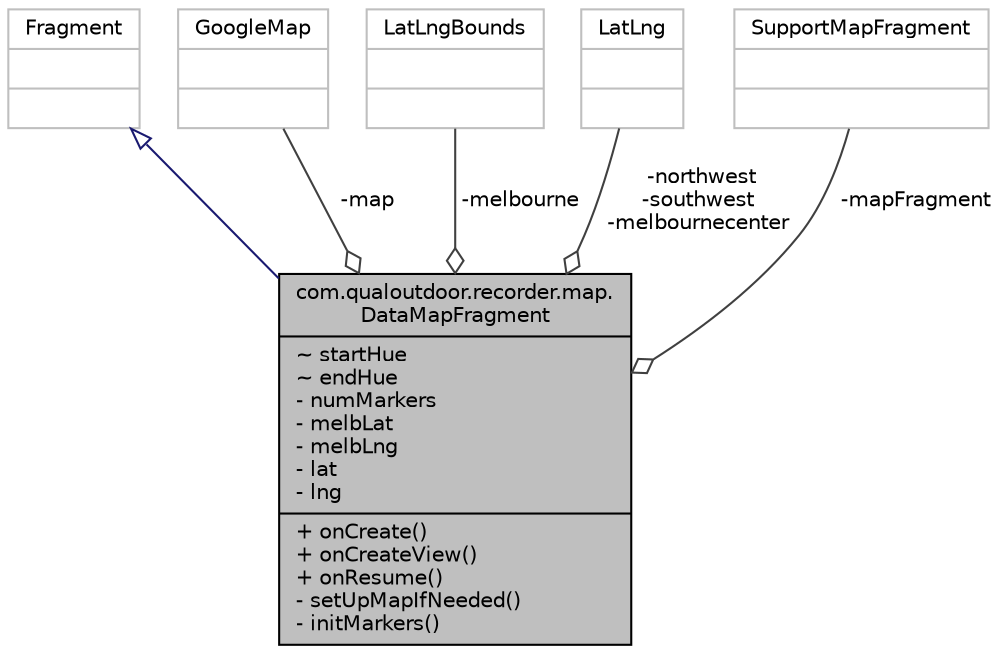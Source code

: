 digraph "com.qualoutdoor.recorder.map.DataMapFragment"
{
  edge [fontname="Helvetica",fontsize="10",labelfontname="Helvetica",labelfontsize="10"];
  node [fontname="Helvetica",fontsize="10",shape=record];
  Node1 [label="{com.qualoutdoor.recorder.map.\lDataMapFragment\n|~ startHue\l~ endHue\l- numMarkers\l- melbLat\l- melbLng\l- lat\l- lng\l|+ onCreate()\l+ onCreateView()\l+ onResume()\l- setUpMapIfNeeded()\l- initMarkers()\l}",height=0.2,width=0.4,color="black", fillcolor="grey75", style="filled" fontcolor="black"];
  Node2 -> Node1 [dir="back",color="midnightblue",fontsize="10",style="solid",arrowtail="onormal",fontname="Helvetica"];
  Node2 [label="{Fragment\n||}",height=0.2,width=0.4,color="grey75", fillcolor="white", style="filled"];
  Node3 -> Node1 [color="grey25",fontsize="10",style="solid",label=" -map" ,arrowhead="odiamond",fontname="Helvetica"];
  Node3 [label="{GoogleMap\n||}",height=0.2,width=0.4,color="grey75", fillcolor="white", style="filled"];
  Node4 -> Node1 [color="grey25",fontsize="10",style="solid",label=" -melbourne" ,arrowhead="odiamond",fontname="Helvetica"];
  Node4 [label="{LatLngBounds\n||}",height=0.2,width=0.4,color="grey75", fillcolor="white", style="filled"];
  Node5 -> Node1 [color="grey25",fontsize="10",style="solid",label=" -northwest\n-southwest\n-melbournecenter" ,arrowhead="odiamond",fontname="Helvetica"];
  Node5 [label="{LatLng\n||}",height=0.2,width=0.4,color="grey75", fillcolor="white", style="filled"];
  Node6 -> Node1 [color="grey25",fontsize="10",style="solid",label=" -mapFragment" ,arrowhead="odiamond",fontname="Helvetica"];
  Node6 [label="{SupportMapFragment\n||}",height=0.2,width=0.4,color="grey75", fillcolor="white", style="filled"];
}
